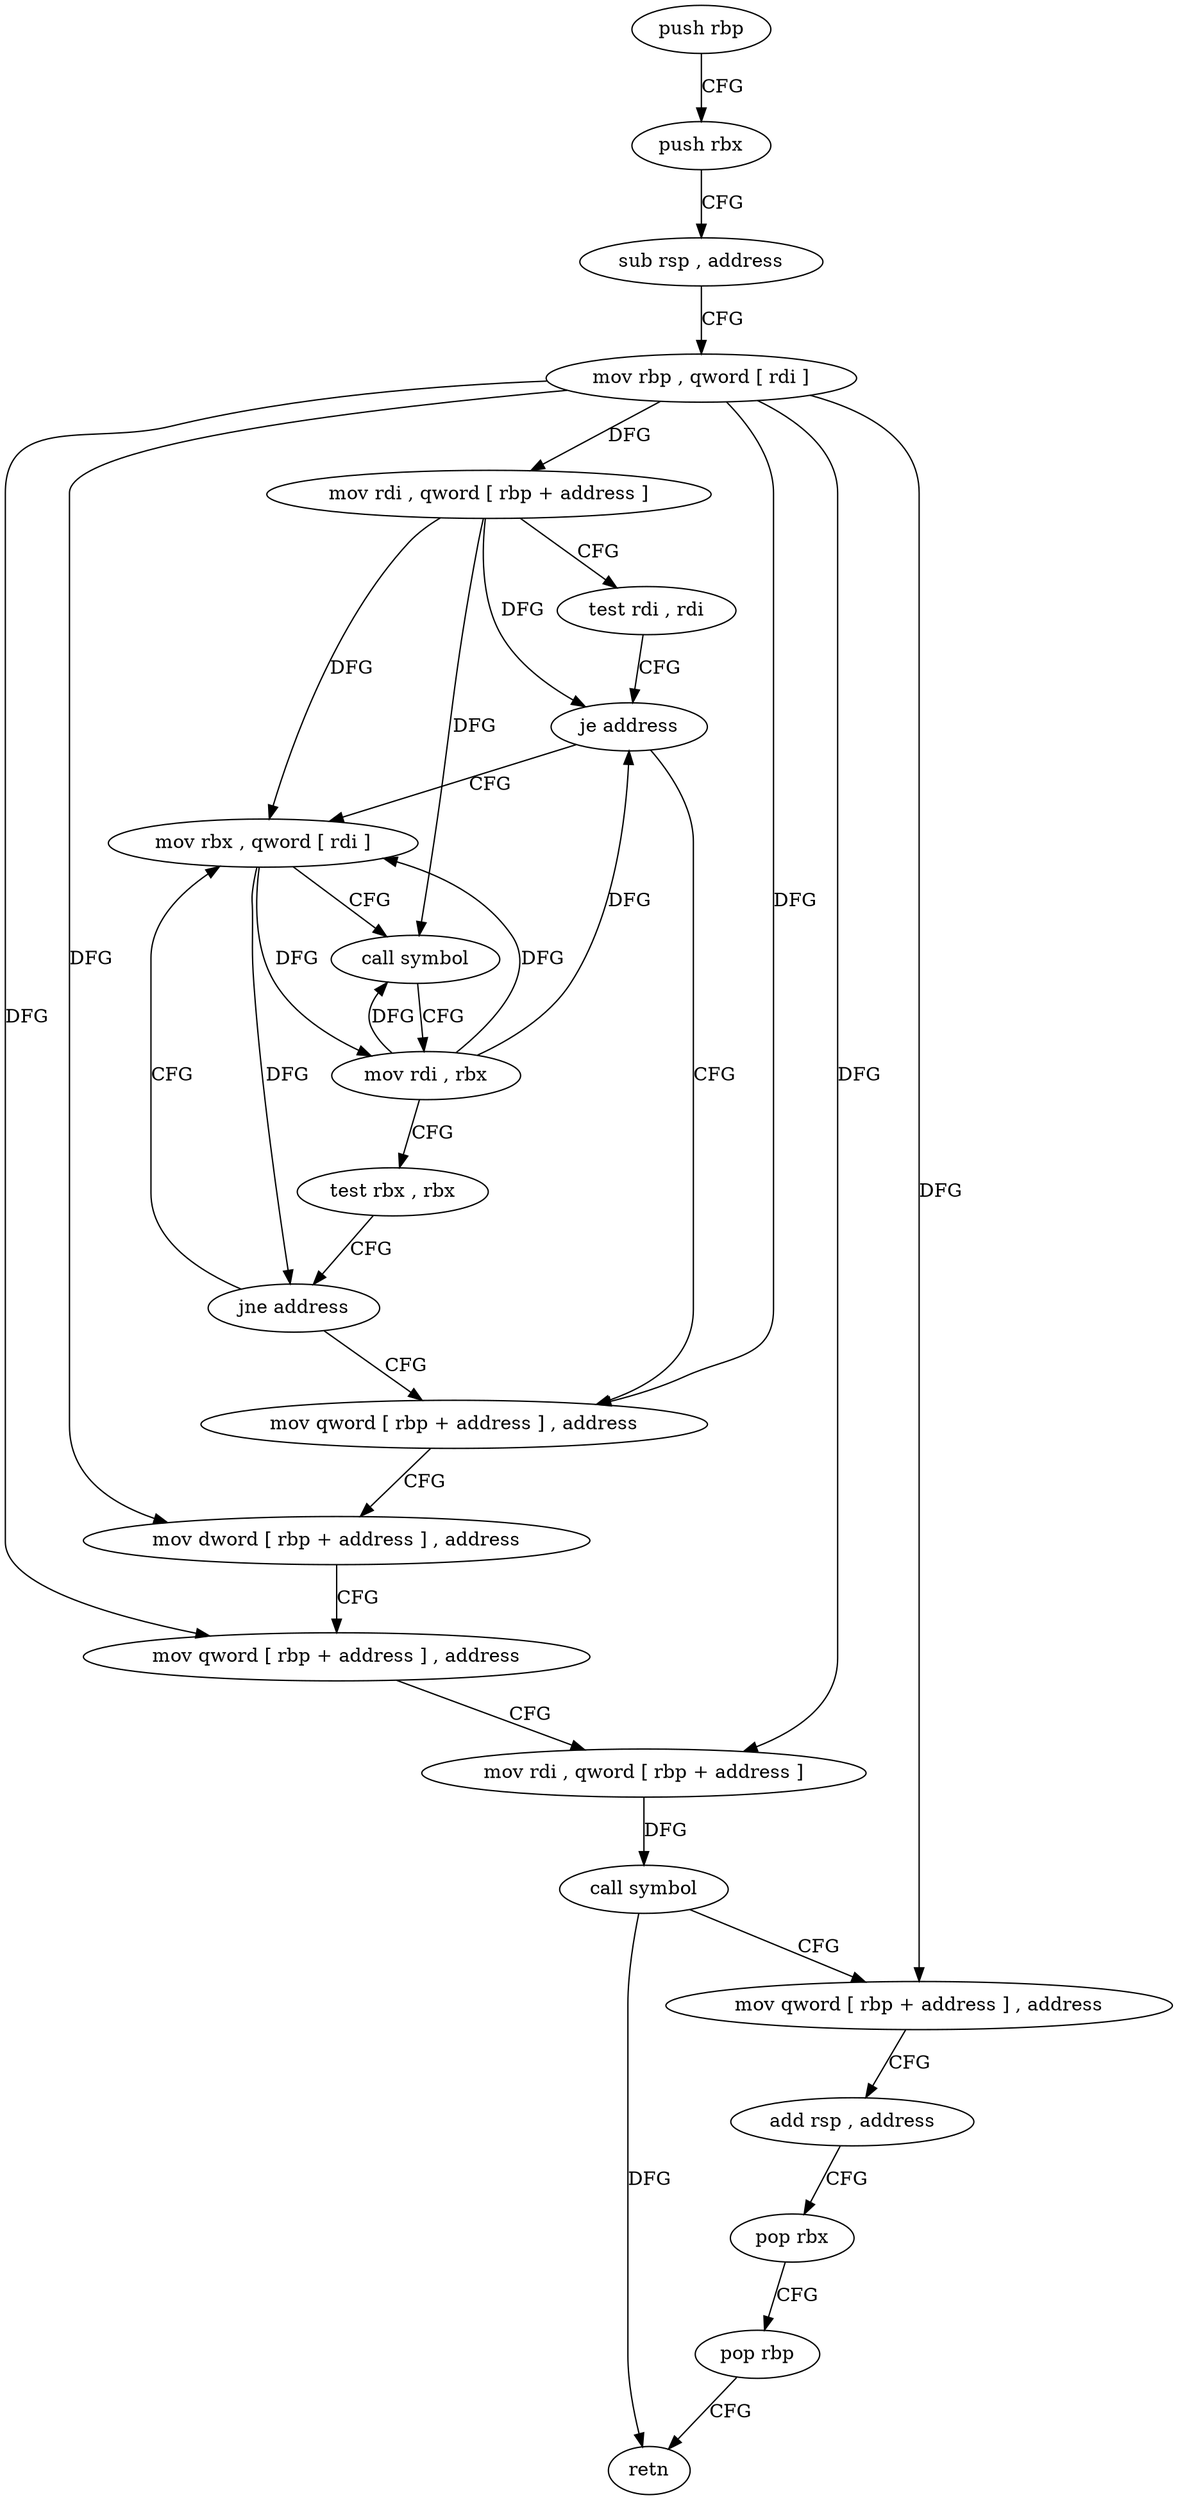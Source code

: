 digraph "func" {
"4329354" [label = "push rbp" ]
"4329355" [label = "push rbx" ]
"4329356" [label = "sub rsp , address" ]
"4329360" [label = "mov rbp , qword [ rdi ]" ]
"4329363" [label = "mov rdi , qword [ rbp + address ]" ]
"4329367" [label = "test rdi , rdi" ]
"4329370" [label = "je address" ]
"4329388" [label = "mov qword [ rbp + address ] , address" ]
"4329372" [label = "mov rbx , qword [ rdi ]" ]
"4329396" [label = "mov dword [ rbp + address ] , address" ]
"4329406" [label = "mov qword [ rbp + address ] , address" ]
"4329414" [label = "mov rdi , qword [ rbp + address ]" ]
"4329418" [label = "call symbol" ]
"4329423" [label = "mov qword [ rbp + address ] , address" ]
"4329431" [label = "add rsp , address" ]
"4329435" [label = "pop rbx" ]
"4329436" [label = "pop rbp" ]
"4329437" [label = "retn" ]
"4329375" [label = "call symbol" ]
"4329380" [label = "mov rdi , rbx" ]
"4329383" [label = "test rbx , rbx" ]
"4329386" [label = "jne address" ]
"4329354" -> "4329355" [ label = "CFG" ]
"4329355" -> "4329356" [ label = "CFG" ]
"4329356" -> "4329360" [ label = "CFG" ]
"4329360" -> "4329363" [ label = "DFG" ]
"4329360" -> "4329388" [ label = "DFG" ]
"4329360" -> "4329396" [ label = "DFG" ]
"4329360" -> "4329406" [ label = "DFG" ]
"4329360" -> "4329414" [ label = "DFG" ]
"4329360" -> "4329423" [ label = "DFG" ]
"4329363" -> "4329367" [ label = "CFG" ]
"4329363" -> "4329370" [ label = "DFG" ]
"4329363" -> "4329372" [ label = "DFG" ]
"4329363" -> "4329375" [ label = "DFG" ]
"4329367" -> "4329370" [ label = "CFG" ]
"4329370" -> "4329388" [ label = "CFG" ]
"4329370" -> "4329372" [ label = "CFG" ]
"4329388" -> "4329396" [ label = "CFG" ]
"4329372" -> "4329375" [ label = "CFG" ]
"4329372" -> "4329380" [ label = "DFG" ]
"4329372" -> "4329386" [ label = "DFG" ]
"4329396" -> "4329406" [ label = "CFG" ]
"4329406" -> "4329414" [ label = "CFG" ]
"4329414" -> "4329418" [ label = "DFG" ]
"4329418" -> "4329423" [ label = "CFG" ]
"4329418" -> "4329437" [ label = "DFG" ]
"4329423" -> "4329431" [ label = "CFG" ]
"4329431" -> "4329435" [ label = "CFG" ]
"4329435" -> "4329436" [ label = "CFG" ]
"4329436" -> "4329437" [ label = "CFG" ]
"4329375" -> "4329380" [ label = "CFG" ]
"4329380" -> "4329383" [ label = "CFG" ]
"4329380" -> "4329370" [ label = "DFG" ]
"4329380" -> "4329372" [ label = "DFG" ]
"4329380" -> "4329375" [ label = "DFG" ]
"4329383" -> "4329386" [ label = "CFG" ]
"4329386" -> "4329372" [ label = "CFG" ]
"4329386" -> "4329388" [ label = "CFG" ]
}
